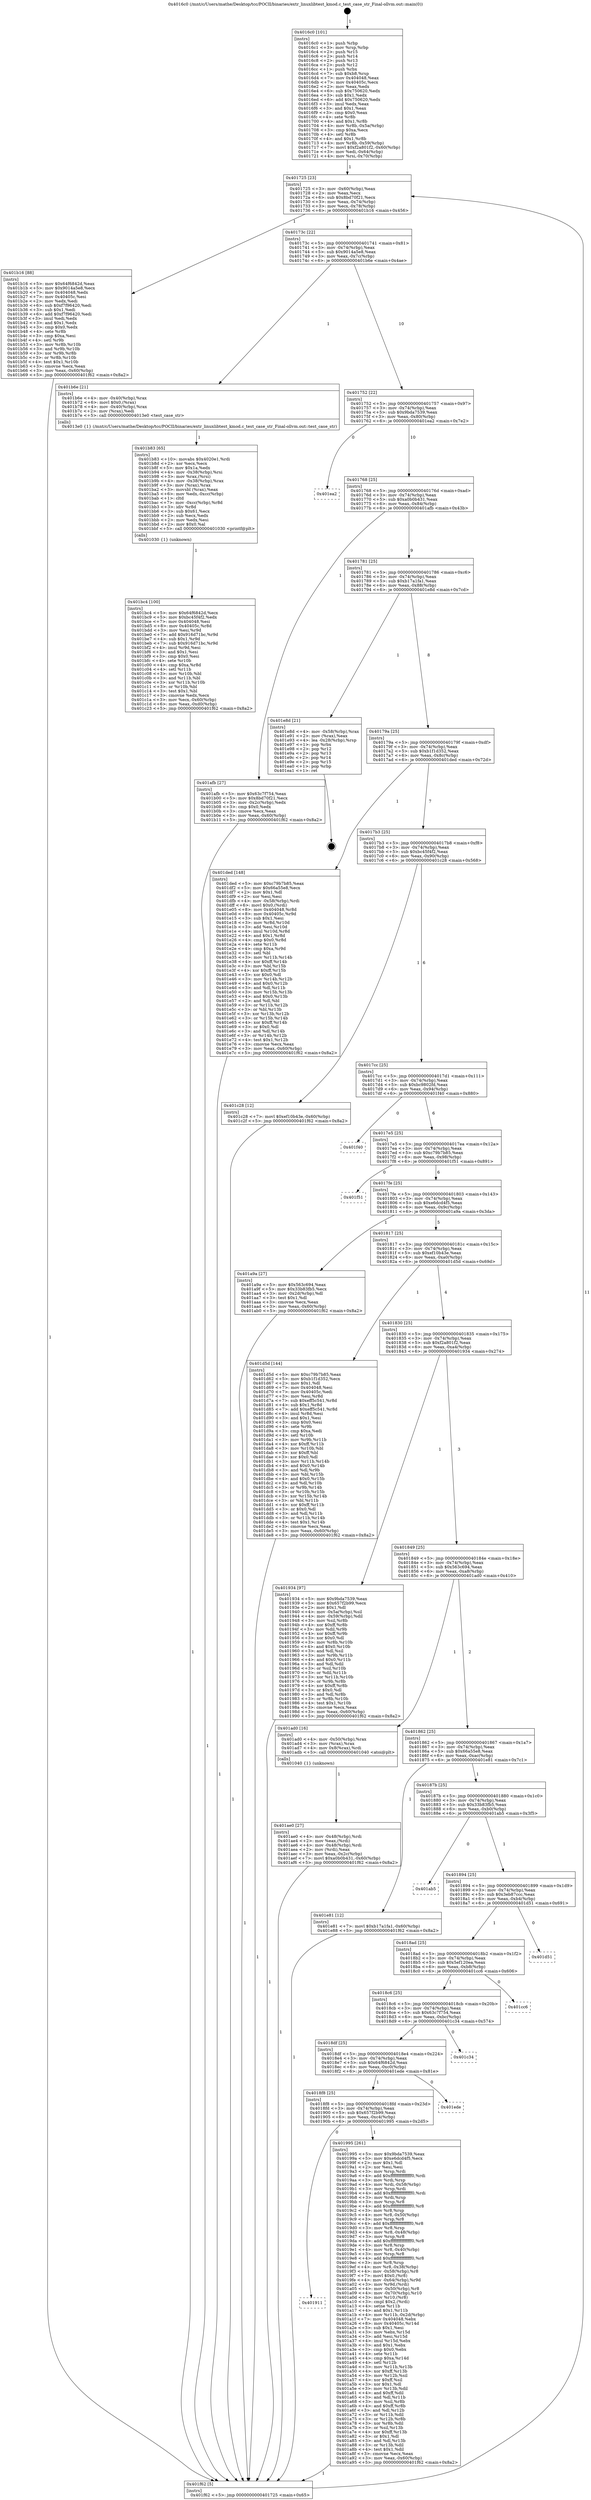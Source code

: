 digraph "0x4016c0" {
  label = "0x4016c0 (/mnt/c/Users/mathe/Desktop/tcc/POCII/binaries/extr_linuxlibtest_kmod.c_test_case_str_Final-ollvm.out::main(0))"
  labelloc = "t"
  node[shape=record]

  Entry [label="",width=0.3,height=0.3,shape=circle,fillcolor=black,style=filled]
  "0x401725" [label="{
     0x401725 [23]\l
     | [instrs]\l
     &nbsp;&nbsp;0x401725 \<+3\>: mov -0x60(%rbp),%eax\l
     &nbsp;&nbsp;0x401728 \<+2\>: mov %eax,%ecx\l
     &nbsp;&nbsp;0x40172a \<+6\>: sub $0x8bd70f21,%ecx\l
     &nbsp;&nbsp;0x401730 \<+3\>: mov %eax,-0x74(%rbp)\l
     &nbsp;&nbsp;0x401733 \<+3\>: mov %ecx,-0x78(%rbp)\l
     &nbsp;&nbsp;0x401736 \<+6\>: je 0000000000401b16 \<main+0x456\>\l
  }"]
  "0x401b16" [label="{
     0x401b16 [88]\l
     | [instrs]\l
     &nbsp;&nbsp;0x401b16 \<+5\>: mov $0x64f6842d,%eax\l
     &nbsp;&nbsp;0x401b1b \<+5\>: mov $0x9014a5e8,%ecx\l
     &nbsp;&nbsp;0x401b20 \<+7\>: mov 0x404048,%edx\l
     &nbsp;&nbsp;0x401b27 \<+7\>: mov 0x40405c,%esi\l
     &nbsp;&nbsp;0x401b2e \<+2\>: mov %edx,%edi\l
     &nbsp;&nbsp;0x401b30 \<+6\>: sub $0xf7f96420,%edi\l
     &nbsp;&nbsp;0x401b36 \<+3\>: sub $0x1,%edi\l
     &nbsp;&nbsp;0x401b39 \<+6\>: add $0xf7f96420,%edi\l
     &nbsp;&nbsp;0x401b3f \<+3\>: imul %edi,%edx\l
     &nbsp;&nbsp;0x401b42 \<+3\>: and $0x1,%edx\l
     &nbsp;&nbsp;0x401b45 \<+3\>: cmp $0x0,%edx\l
     &nbsp;&nbsp;0x401b48 \<+4\>: sete %r8b\l
     &nbsp;&nbsp;0x401b4c \<+3\>: cmp $0xa,%esi\l
     &nbsp;&nbsp;0x401b4f \<+4\>: setl %r9b\l
     &nbsp;&nbsp;0x401b53 \<+3\>: mov %r8b,%r10b\l
     &nbsp;&nbsp;0x401b56 \<+3\>: and %r9b,%r10b\l
     &nbsp;&nbsp;0x401b59 \<+3\>: xor %r9b,%r8b\l
     &nbsp;&nbsp;0x401b5c \<+3\>: or %r8b,%r10b\l
     &nbsp;&nbsp;0x401b5f \<+4\>: test $0x1,%r10b\l
     &nbsp;&nbsp;0x401b63 \<+3\>: cmovne %ecx,%eax\l
     &nbsp;&nbsp;0x401b66 \<+3\>: mov %eax,-0x60(%rbp)\l
     &nbsp;&nbsp;0x401b69 \<+5\>: jmp 0000000000401f62 \<main+0x8a2\>\l
  }"]
  "0x40173c" [label="{
     0x40173c [22]\l
     | [instrs]\l
     &nbsp;&nbsp;0x40173c \<+5\>: jmp 0000000000401741 \<main+0x81\>\l
     &nbsp;&nbsp;0x401741 \<+3\>: mov -0x74(%rbp),%eax\l
     &nbsp;&nbsp;0x401744 \<+5\>: sub $0x9014a5e8,%eax\l
     &nbsp;&nbsp;0x401749 \<+3\>: mov %eax,-0x7c(%rbp)\l
     &nbsp;&nbsp;0x40174c \<+6\>: je 0000000000401b6e \<main+0x4ae\>\l
  }"]
  Exit [label="",width=0.3,height=0.3,shape=circle,fillcolor=black,style=filled,peripheries=2]
  "0x401b6e" [label="{
     0x401b6e [21]\l
     | [instrs]\l
     &nbsp;&nbsp;0x401b6e \<+4\>: mov -0x40(%rbp),%rax\l
     &nbsp;&nbsp;0x401b72 \<+6\>: movl $0x0,(%rax)\l
     &nbsp;&nbsp;0x401b78 \<+4\>: mov -0x40(%rbp),%rax\l
     &nbsp;&nbsp;0x401b7c \<+2\>: mov (%rax),%edi\l
     &nbsp;&nbsp;0x401b7e \<+5\>: call 00000000004013e0 \<test_case_str\>\l
     | [calls]\l
     &nbsp;&nbsp;0x4013e0 \{1\} (/mnt/c/Users/mathe/Desktop/tcc/POCII/binaries/extr_linuxlibtest_kmod.c_test_case_str_Final-ollvm.out::test_case_str)\l
  }"]
  "0x401752" [label="{
     0x401752 [22]\l
     | [instrs]\l
     &nbsp;&nbsp;0x401752 \<+5\>: jmp 0000000000401757 \<main+0x97\>\l
     &nbsp;&nbsp;0x401757 \<+3\>: mov -0x74(%rbp),%eax\l
     &nbsp;&nbsp;0x40175a \<+5\>: sub $0x9bda7539,%eax\l
     &nbsp;&nbsp;0x40175f \<+3\>: mov %eax,-0x80(%rbp)\l
     &nbsp;&nbsp;0x401762 \<+6\>: je 0000000000401ea2 \<main+0x7e2\>\l
  }"]
  "0x401bc4" [label="{
     0x401bc4 [100]\l
     | [instrs]\l
     &nbsp;&nbsp;0x401bc4 \<+5\>: mov $0x64f6842d,%ecx\l
     &nbsp;&nbsp;0x401bc9 \<+5\>: mov $0xbc45f4f2,%edx\l
     &nbsp;&nbsp;0x401bce \<+7\>: mov 0x404048,%esi\l
     &nbsp;&nbsp;0x401bd5 \<+8\>: mov 0x40405c,%r8d\l
     &nbsp;&nbsp;0x401bdd \<+3\>: mov %esi,%r9d\l
     &nbsp;&nbsp;0x401be0 \<+7\>: add $0x916d71bc,%r9d\l
     &nbsp;&nbsp;0x401be7 \<+4\>: sub $0x1,%r9d\l
     &nbsp;&nbsp;0x401beb \<+7\>: sub $0x916d71bc,%r9d\l
     &nbsp;&nbsp;0x401bf2 \<+4\>: imul %r9d,%esi\l
     &nbsp;&nbsp;0x401bf6 \<+3\>: and $0x1,%esi\l
     &nbsp;&nbsp;0x401bf9 \<+3\>: cmp $0x0,%esi\l
     &nbsp;&nbsp;0x401bfc \<+4\>: sete %r10b\l
     &nbsp;&nbsp;0x401c00 \<+4\>: cmp $0xa,%r8d\l
     &nbsp;&nbsp;0x401c04 \<+4\>: setl %r11b\l
     &nbsp;&nbsp;0x401c08 \<+3\>: mov %r10b,%bl\l
     &nbsp;&nbsp;0x401c0b \<+3\>: and %r11b,%bl\l
     &nbsp;&nbsp;0x401c0e \<+3\>: xor %r11b,%r10b\l
     &nbsp;&nbsp;0x401c11 \<+3\>: or %r10b,%bl\l
     &nbsp;&nbsp;0x401c14 \<+3\>: test $0x1,%bl\l
     &nbsp;&nbsp;0x401c17 \<+3\>: cmovne %edx,%ecx\l
     &nbsp;&nbsp;0x401c1a \<+3\>: mov %ecx,-0x60(%rbp)\l
     &nbsp;&nbsp;0x401c1d \<+6\>: mov %eax,-0xd0(%rbp)\l
     &nbsp;&nbsp;0x401c23 \<+5\>: jmp 0000000000401f62 \<main+0x8a2\>\l
  }"]
  "0x401ea2" [label="{
     0x401ea2\l
  }", style=dashed]
  "0x401768" [label="{
     0x401768 [25]\l
     | [instrs]\l
     &nbsp;&nbsp;0x401768 \<+5\>: jmp 000000000040176d \<main+0xad\>\l
     &nbsp;&nbsp;0x40176d \<+3\>: mov -0x74(%rbp),%eax\l
     &nbsp;&nbsp;0x401770 \<+5\>: sub $0xa0b0b431,%eax\l
     &nbsp;&nbsp;0x401775 \<+6\>: mov %eax,-0x84(%rbp)\l
     &nbsp;&nbsp;0x40177b \<+6\>: je 0000000000401afb \<main+0x43b\>\l
  }"]
  "0x401b83" [label="{
     0x401b83 [65]\l
     | [instrs]\l
     &nbsp;&nbsp;0x401b83 \<+10\>: movabs $0x4020e1,%rdi\l
     &nbsp;&nbsp;0x401b8d \<+2\>: xor %ecx,%ecx\l
     &nbsp;&nbsp;0x401b8f \<+5\>: mov $0x1a,%edx\l
     &nbsp;&nbsp;0x401b94 \<+4\>: mov -0x38(%rbp),%rsi\l
     &nbsp;&nbsp;0x401b98 \<+3\>: mov %rax,(%rsi)\l
     &nbsp;&nbsp;0x401b9b \<+4\>: mov -0x38(%rbp),%rax\l
     &nbsp;&nbsp;0x401b9f \<+3\>: mov (%rax),%rax\l
     &nbsp;&nbsp;0x401ba2 \<+3\>: movsbl (%rax),%eax\l
     &nbsp;&nbsp;0x401ba5 \<+6\>: mov %edx,-0xcc(%rbp)\l
     &nbsp;&nbsp;0x401bab \<+1\>: cltd\l
     &nbsp;&nbsp;0x401bac \<+7\>: mov -0xcc(%rbp),%r8d\l
     &nbsp;&nbsp;0x401bb3 \<+3\>: idiv %r8d\l
     &nbsp;&nbsp;0x401bb6 \<+3\>: sub $0x61,%ecx\l
     &nbsp;&nbsp;0x401bb9 \<+2\>: sub %ecx,%edx\l
     &nbsp;&nbsp;0x401bbb \<+2\>: mov %edx,%esi\l
     &nbsp;&nbsp;0x401bbd \<+2\>: mov $0x0,%al\l
     &nbsp;&nbsp;0x401bbf \<+5\>: call 0000000000401030 \<printf@plt\>\l
     | [calls]\l
     &nbsp;&nbsp;0x401030 \{1\} (unknown)\l
  }"]
  "0x401afb" [label="{
     0x401afb [27]\l
     | [instrs]\l
     &nbsp;&nbsp;0x401afb \<+5\>: mov $0x63c7f754,%eax\l
     &nbsp;&nbsp;0x401b00 \<+5\>: mov $0x8bd70f21,%ecx\l
     &nbsp;&nbsp;0x401b05 \<+3\>: mov -0x2c(%rbp),%edx\l
     &nbsp;&nbsp;0x401b08 \<+3\>: cmp $0x0,%edx\l
     &nbsp;&nbsp;0x401b0b \<+3\>: cmove %ecx,%eax\l
     &nbsp;&nbsp;0x401b0e \<+3\>: mov %eax,-0x60(%rbp)\l
     &nbsp;&nbsp;0x401b11 \<+5\>: jmp 0000000000401f62 \<main+0x8a2\>\l
  }"]
  "0x401781" [label="{
     0x401781 [25]\l
     | [instrs]\l
     &nbsp;&nbsp;0x401781 \<+5\>: jmp 0000000000401786 \<main+0xc6\>\l
     &nbsp;&nbsp;0x401786 \<+3\>: mov -0x74(%rbp),%eax\l
     &nbsp;&nbsp;0x401789 \<+5\>: sub $0xb17a1fa1,%eax\l
     &nbsp;&nbsp;0x40178e \<+6\>: mov %eax,-0x88(%rbp)\l
     &nbsp;&nbsp;0x401794 \<+6\>: je 0000000000401e8d \<main+0x7cd\>\l
  }"]
  "0x401ae0" [label="{
     0x401ae0 [27]\l
     | [instrs]\l
     &nbsp;&nbsp;0x401ae0 \<+4\>: mov -0x48(%rbp),%rdi\l
     &nbsp;&nbsp;0x401ae4 \<+2\>: mov %eax,(%rdi)\l
     &nbsp;&nbsp;0x401ae6 \<+4\>: mov -0x48(%rbp),%rdi\l
     &nbsp;&nbsp;0x401aea \<+2\>: mov (%rdi),%eax\l
     &nbsp;&nbsp;0x401aec \<+3\>: mov %eax,-0x2c(%rbp)\l
     &nbsp;&nbsp;0x401aef \<+7\>: movl $0xa0b0b431,-0x60(%rbp)\l
     &nbsp;&nbsp;0x401af6 \<+5\>: jmp 0000000000401f62 \<main+0x8a2\>\l
  }"]
  "0x401e8d" [label="{
     0x401e8d [21]\l
     | [instrs]\l
     &nbsp;&nbsp;0x401e8d \<+4\>: mov -0x58(%rbp),%rax\l
     &nbsp;&nbsp;0x401e91 \<+2\>: mov (%rax),%eax\l
     &nbsp;&nbsp;0x401e93 \<+4\>: lea -0x28(%rbp),%rsp\l
     &nbsp;&nbsp;0x401e97 \<+1\>: pop %rbx\l
     &nbsp;&nbsp;0x401e98 \<+2\>: pop %r12\l
     &nbsp;&nbsp;0x401e9a \<+2\>: pop %r13\l
     &nbsp;&nbsp;0x401e9c \<+2\>: pop %r14\l
     &nbsp;&nbsp;0x401e9e \<+2\>: pop %r15\l
     &nbsp;&nbsp;0x401ea0 \<+1\>: pop %rbp\l
     &nbsp;&nbsp;0x401ea1 \<+1\>: ret\l
  }"]
  "0x40179a" [label="{
     0x40179a [25]\l
     | [instrs]\l
     &nbsp;&nbsp;0x40179a \<+5\>: jmp 000000000040179f \<main+0xdf\>\l
     &nbsp;&nbsp;0x40179f \<+3\>: mov -0x74(%rbp),%eax\l
     &nbsp;&nbsp;0x4017a2 \<+5\>: sub $0xb1f1d352,%eax\l
     &nbsp;&nbsp;0x4017a7 \<+6\>: mov %eax,-0x8c(%rbp)\l
     &nbsp;&nbsp;0x4017ad \<+6\>: je 0000000000401ded \<main+0x72d\>\l
  }"]
  "0x401911" [label="{
     0x401911\l
  }", style=dashed]
  "0x401ded" [label="{
     0x401ded [148]\l
     | [instrs]\l
     &nbsp;&nbsp;0x401ded \<+5\>: mov $0xc79b7b85,%eax\l
     &nbsp;&nbsp;0x401df2 \<+5\>: mov $0x66a55e8,%ecx\l
     &nbsp;&nbsp;0x401df7 \<+2\>: mov $0x1,%dl\l
     &nbsp;&nbsp;0x401df9 \<+2\>: xor %esi,%esi\l
     &nbsp;&nbsp;0x401dfb \<+4\>: mov -0x58(%rbp),%rdi\l
     &nbsp;&nbsp;0x401dff \<+6\>: movl $0x0,(%rdi)\l
     &nbsp;&nbsp;0x401e05 \<+8\>: mov 0x404048,%r8d\l
     &nbsp;&nbsp;0x401e0d \<+8\>: mov 0x40405c,%r9d\l
     &nbsp;&nbsp;0x401e15 \<+3\>: sub $0x1,%esi\l
     &nbsp;&nbsp;0x401e18 \<+3\>: mov %r8d,%r10d\l
     &nbsp;&nbsp;0x401e1b \<+3\>: add %esi,%r10d\l
     &nbsp;&nbsp;0x401e1e \<+4\>: imul %r10d,%r8d\l
     &nbsp;&nbsp;0x401e22 \<+4\>: and $0x1,%r8d\l
     &nbsp;&nbsp;0x401e26 \<+4\>: cmp $0x0,%r8d\l
     &nbsp;&nbsp;0x401e2a \<+4\>: sete %r11b\l
     &nbsp;&nbsp;0x401e2e \<+4\>: cmp $0xa,%r9d\l
     &nbsp;&nbsp;0x401e32 \<+3\>: setl %bl\l
     &nbsp;&nbsp;0x401e35 \<+3\>: mov %r11b,%r14b\l
     &nbsp;&nbsp;0x401e38 \<+4\>: xor $0xff,%r14b\l
     &nbsp;&nbsp;0x401e3c \<+3\>: mov %bl,%r15b\l
     &nbsp;&nbsp;0x401e3f \<+4\>: xor $0xff,%r15b\l
     &nbsp;&nbsp;0x401e43 \<+3\>: xor $0x0,%dl\l
     &nbsp;&nbsp;0x401e46 \<+3\>: mov %r14b,%r12b\l
     &nbsp;&nbsp;0x401e49 \<+4\>: and $0x0,%r12b\l
     &nbsp;&nbsp;0x401e4d \<+3\>: and %dl,%r11b\l
     &nbsp;&nbsp;0x401e50 \<+3\>: mov %r15b,%r13b\l
     &nbsp;&nbsp;0x401e53 \<+4\>: and $0x0,%r13b\l
     &nbsp;&nbsp;0x401e57 \<+2\>: and %dl,%bl\l
     &nbsp;&nbsp;0x401e59 \<+3\>: or %r11b,%r12b\l
     &nbsp;&nbsp;0x401e5c \<+3\>: or %bl,%r13b\l
     &nbsp;&nbsp;0x401e5f \<+3\>: xor %r13b,%r12b\l
     &nbsp;&nbsp;0x401e62 \<+3\>: or %r15b,%r14b\l
     &nbsp;&nbsp;0x401e65 \<+4\>: xor $0xff,%r14b\l
     &nbsp;&nbsp;0x401e69 \<+3\>: or $0x0,%dl\l
     &nbsp;&nbsp;0x401e6c \<+3\>: and %dl,%r14b\l
     &nbsp;&nbsp;0x401e6f \<+3\>: or %r14b,%r12b\l
     &nbsp;&nbsp;0x401e72 \<+4\>: test $0x1,%r12b\l
     &nbsp;&nbsp;0x401e76 \<+3\>: cmovne %ecx,%eax\l
     &nbsp;&nbsp;0x401e79 \<+3\>: mov %eax,-0x60(%rbp)\l
     &nbsp;&nbsp;0x401e7c \<+5\>: jmp 0000000000401f62 \<main+0x8a2\>\l
  }"]
  "0x4017b3" [label="{
     0x4017b3 [25]\l
     | [instrs]\l
     &nbsp;&nbsp;0x4017b3 \<+5\>: jmp 00000000004017b8 \<main+0xf8\>\l
     &nbsp;&nbsp;0x4017b8 \<+3\>: mov -0x74(%rbp),%eax\l
     &nbsp;&nbsp;0x4017bb \<+5\>: sub $0xbc45f4f2,%eax\l
     &nbsp;&nbsp;0x4017c0 \<+6\>: mov %eax,-0x90(%rbp)\l
     &nbsp;&nbsp;0x4017c6 \<+6\>: je 0000000000401c28 \<main+0x568\>\l
  }"]
  "0x401995" [label="{
     0x401995 [261]\l
     | [instrs]\l
     &nbsp;&nbsp;0x401995 \<+5\>: mov $0x9bda7539,%eax\l
     &nbsp;&nbsp;0x40199a \<+5\>: mov $0xe6dcd4f5,%ecx\l
     &nbsp;&nbsp;0x40199f \<+2\>: mov $0x1,%dl\l
     &nbsp;&nbsp;0x4019a1 \<+2\>: xor %esi,%esi\l
     &nbsp;&nbsp;0x4019a3 \<+3\>: mov %rsp,%rdi\l
     &nbsp;&nbsp;0x4019a6 \<+4\>: add $0xfffffffffffffff0,%rdi\l
     &nbsp;&nbsp;0x4019aa \<+3\>: mov %rdi,%rsp\l
     &nbsp;&nbsp;0x4019ad \<+4\>: mov %rdi,-0x58(%rbp)\l
     &nbsp;&nbsp;0x4019b1 \<+3\>: mov %rsp,%rdi\l
     &nbsp;&nbsp;0x4019b4 \<+4\>: add $0xfffffffffffffff0,%rdi\l
     &nbsp;&nbsp;0x4019b8 \<+3\>: mov %rdi,%rsp\l
     &nbsp;&nbsp;0x4019bb \<+3\>: mov %rsp,%r8\l
     &nbsp;&nbsp;0x4019be \<+4\>: add $0xfffffffffffffff0,%r8\l
     &nbsp;&nbsp;0x4019c2 \<+3\>: mov %r8,%rsp\l
     &nbsp;&nbsp;0x4019c5 \<+4\>: mov %r8,-0x50(%rbp)\l
     &nbsp;&nbsp;0x4019c9 \<+3\>: mov %rsp,%r8\l
     &nbsp;&nbsp;0x4019cc \<+4\>: add $0xfffffffffffffff0,%r8\l
     &nbsp;&nbsp;0x4019d0 \<+3\>: mov %r8,%rsp\l
     &nbsp;&nbsp;0x4019d3 \<+4\>: mov %r8,-0x48(%rbp)\l
     &nbsp;&nbsp;0x4019d7 \<+3\>: mov %rsp,%r8\l
     &nbsp;&nbsp;0x4019da \<+4\>: add $0xfffffffffffffff0,%r8\l
     &nbsp;&nbsp;0x4019de \<+3\>: mov %r8,%rsp\l
     &nbsp;&nbsp;0x4019e1 \<+4\>: mov %r8,-0x40(%rbp)\l
     &nbsp;&nbsp;0x4019e5 \<+3\>: mov %rsp,%r8\l
     &nbsp;&nbsp;0x4019e8 \<+4\>: add $0xfffffffffffffff0,%r8\l
     &nbsp;&nbsp;0x4019ec \<+3\>: mov %r8,%rsp\l
     &nbsp;&nbsp;0x4019ef \<+4\>: mov %r8,-0x38(%rbp)\l
     &nbsp;&nbsp;0x4019f3 \<+4\>: mov -0x58(%rbp),%r8\l
     &nbsp;&nbsp;0x4019f7 \<+7\>: movl $0x0,(%r8)\l
     &nbsp;&nbsp;0x4019fe \<+4\>: mov -0x64(%rbp),%r9d\l
     &nbsp;&nbsp;0x401a02 \<+3\>: mov %r9d,(%rdi)\l
     &nbsp;&nbsp;0x401a05 \<+4\>: mov -0x50(%rbp),%r8\l
     &nbsp;&nbsp;0x401a09 \<+4\>: mov -0x70(%rbp),%r10\l
     &nbsp;&nbsp;0x401a0d \<+3\>: mov %r10,(%r8)\l
     &nbsp;&nbsp;0x401a10 \<+3\>: cmpl $0x2,(%rdi)\l
     &nbsp;&nbsp;0x401a13 \<+4\>: setne %r11b\l
     &nbsp;&nbsp;0x401a17 \<+4\>: and $0x1,%r11b\l
     &nbsp;&nbsp;0x401a1b \<+4\>: mov %r11b,-0x2d(%rbp)\l
     &nbsp;&nbsp;0x401a1f \<+7\>: mov 0x404048,%ebx\l
     &nbsp;&nbsp;0x401a26 \<+8\>: mov 0x40405c,%r14d\l
     &nbsp;&nbsp;0x401a2e \<+3\>: sub $0x1,%esi\l
     &nbsp;&nbsp;0x401a31 \<+3\>: mov %ebx,%r15d\l
     &nbsp;&nbsp;0x401a34 \<+3\>: add %esi,%r15d\l
     &nbsp;&nbsp;0x401a37 \<+4\>: imul %r15d,%ebx\l
     &nbsp;&nbsp;0x401a3b \<+3\>: and $0x1,%ebx\l
     &nbsp;&nbsp;0x401a3e \<+3\>: cmp $0x0,%ebx\l
     &nbsp;&nbsp;0x401a41 \<+4\>: sete %r11b\l
     &nbsp;&nbsp;0x401a45 \<+4\>: cmp $0xa,%r14d\l
     &nbsp;&nbsp;0x401a49 \<+4\>: setl %r12b\l
     &nbsp;&nbsp;0x401a4d \<+3\>: mov %r11b,%r13b\l
     &nbsp;&nbsp;0x401a50 \<+4\>: xor $0xff,%r13b\l
     &nbsp;&nbsp;0x401a54 \<+3\>: mov %r12b,%sil\l
     &nbsp;&nbsp;0x401a57 \<+4\>: xor $0xff,%sil\l
     &nbsp;&nbsp;0x401a5b \<+3\>: xor $0x1,%dl\l
     &nbsp;&nbsp;0x401a5e \<+3\>: mov %r13b,%dil\l
     &nbsp;&nbsp;0x401a61 \<+4\>: and $0xff,%dil\l
     &nbsp;&nbsp;0x401a65 \<+3\>: and %dl,%r11b\l
     &nbsp;&nbsp;0x401a68 \<+3\>: mov %sil,%r8b\l
     &nbsp;&nbsp;0x401a6b \<+4\>: and $0xff,%r8b\l
     &nbsp;&nbsp;0x401a6f \<+3\>: and %dl,%r12b\l
     &nbsp;&nbsp;0x401a72 \<+3\>: or %r11b,%dil\l
     &nbsp;&nbsp;0x401a75 \<+3\>: or %r12b,%r8b\l
     &nbsp;&nbsp;0x401a78 \<+3\>: xor %r8b,%dil\l
     &nbsp;&nbsp;0x401a7b \<+3\>: or %sil,%r13b\l
     &nbsp;&nbsp;0x401a7e \<+4\>: xor $0xff,%r13b\l
     &nbsp;&nbsp;0x401a82 \<+3\>: or $0x1,%dl\l
     &nbsp;&nbsp;0x401a85 \<+3\>: and %dl,%r13b\l
     &nbsp;&nbsp;0x401a88 \<+3\>: or %r13b,%dil\l
     &nbsp;&nbsp;0x401a8b \<+4\>: test $0x1,%dil\l
     &nbsp;&nbsp;0x401a8f \<+3\>: cmovne %ecx,%eax\l
     &nbsp;&nbsp;0x401a92 \<+3\>: mov %eax,-0x60(%rbp)\l
     &nbsp;&nbsp;0x401a95 \<+5\>: jmp 0000000000401f62 \<main+0x8a2\>\l
  }"]
  "0x401c28" [label="{
     0x401c28 [12]\l
     | [instrs]\l
     &nbsp;&nbsp;0x401c28 \<+7\>: movl $0xef10b43e,-0x60(%rbp)\l
     &nbsp;&nbsp;0x401c2f \<+5\>: jmp 0000000000401f62 \<main+0x8a2\>\l
  }"]
  "0x4017cc" [label="{
     0x4017cc [25]\l
     | [instrs]\l
     &nbsp;&nbsp;0x4017cc \<+5\>: jmp 00000000004017d1 \<main+0x111\>\l
     &nbsp;&nbsp;0x4017d1 \<+3\>: mov -0x74(%rbp),%eax\l
     &nbsp;&nbsp;0x4017d4 \<+5\>: sub $0xbc9802fd,%eax\l
     &nbsp;&nbsp;0x4017d9 \<+6\>: mov %eax,-0x94(%rbp)\l
     &nbsp;&nbsp;0x4017df \<+6\>: je 0000000000401f40 \<main+0x880\>\l
  }"]
  "0x4018f8" [label="{
     0x4018f8 [25]\l
     | [instrs]\l
     &nbsp;&nbsp;0x4018f8 \<+5\>: jmp 00000000004018fd \<main+0x23d\>\l
     &nbsp;&nbsp;0x4018fd \<+3\>: mov -0x74(%rbp),%eax\l
     &nbsp;&nbsp;0x401900 \<+5\>: sub $0x657f2b99,%eax\l
     &nbsp;&nbsp;0x401905 \<+6\>: mov %eax,-0xc4(%rbp)\l
     &nbsp;&nbsp;0x40190b \<+6\>: je 0000000000401995 \<main+0x2d5\>\l
  }"]
  "0x401f40" [label="{
     0x401f40\l
  }", style=dashed]
  "0x4017e5" [label="{
     0x4017e5 [25]\l
     | [instrs]\l
     &nbsp;&nbsp;0x4017e5 \<+5\>: jmp 00000000004017ea \<main+0x12a\>\l
     &nbsp;&nbsp;0x4017ea \<+3\>: mov -0x74(%rbp),%eax\l
     &nbsp;&nbsp;0x4017ed \<+5\>: sub $0xc79b7b85,%eax\l
     &nbsp;&nbsp;0x4017f2 \<+6\>: mov %eax,-0x98(%rbp)\l
     &nbsp;&nbsp;0x4017f8 \<+6\>: je 0000000000401f51 \<main+0x891\>\l
  }"]
  "0x401ede" [label="{
     0x401ede\l
  }", style=dashed]
  "0x401f51" [label="{
     0x401f51\l
  }", style=dashed]
  "0x4017fe" [label="{
     0x4017fe [25]\l
     | [instrs]\l
     &nbsp;&nbsp;0x4017fe \<+5\>: jmp 0000000000401803 \<main+0x143\>\l
     &nbsp;&nbsp;0x401803 \<+3\>: mov -0x74(%rbp),%eax\l
     &nbsp;&nbsp;0x401806 \<+5\>: sub $0xe6dcd4f5,%eax\l
     &nbsp;&nbsp;0x40180b \<+6\>: mov %eax,-0x9c(%rbp)\l
     &nbsp;&nbsp;0x401811 \<+6\>: je 0000000000401a9a \<main+0x3da\>\l
  }"]
  "0x4018df" [label="{
     0x4018df [25]\l
     | [instrs]\l
     &nbsp;&nbsp;0x4018df \<+5\>: jmp 00000000004018e4 \<main+0x224\>\l
     &nbsp;&nbsp;0x4018e4 \<+3\>: mov -0x74(%rbp),%eax\l
     &nbsp;&nbsp;0x4018e7 \<+5\>: sub $0x64f6842d,%eax\l
     &nbsp;&nbsp;0x4018ec \<+6\>: mov %eax,-0xc0(%rbp)\l
     &nbsp;&nbsp;0x4018f2 \<+6\>: je 0000000000401ede \<main+0x81e\>\l
  }"]
  "0x401a9a" [label="{
     0x401a9a [27]\l
     | [instrs]\l
     &nbsp;&nbsp;0x401a9a \<+5\>: mov $0x563c694,%eax\l
     &nbsp;&nbsp;0x401a9f \<+5\>: mov $0x33b83fb5,%ecx\l
     &nbsp;&nbsp;0x401aa4 \<+3\>: mov -0x2d(%rbp),%dl\l
     &nbsp;&nbsp;0x401aa7 \<+3\>: test $0x1,%dl\l
     &nbsp;&nbsp;0x401aaa \<+3\>: cmovne %ecx,%eax\l
     &nbsp;&nbsp;0x401aad \<+3\>: mov %eax,-0x60(%rbp)\l
     &nbsp;&nbsp;0x401ab0 \<+5\>: jmp 0000000000401f62 \<main+0x8a2\>\l
  }"]
  "0x401817" [label="{
     0x401817 [25]\l
     | [instrs]\l
     &nbsp;&nbsp;0x401817 \<+5\>: jmp 000000000040181c \<main+0x15c\>\l
     &nbsp;&nbsp;0x40181c \<+3\>: mov -0x74(%rbp),%eax\l
     &nbsp;&nbsp;0x40181f \<+5\>: sub $0xef10b43e,%eax\l
     &nbsp;&nbsp;0x401824 \<+6\>: mov %eax,-0xa0(%rbp)\l
     &nbsp;&nbsp;0x40182a \<+6\>: je 0000000000401d5d \<main+0x69d\>\l
  }"]
  "0x401c34" [label="{
     0x401c34\l
  }", style=dashed]
  "0x401d5d" [label="{
     0x401d5d [144]\l
     | [instrs]\l
     &nbsp;&nbsp;0x401d5d \<+5\>: mov $0xc79b7b85,%eax\l
     &nbsp;&nbsp;0x401d62 \<+5\>: mov $0xb1f1d352,%ecx\l
     &nbsp;&nbsp;0x401d67 \<+2\>: mov $0x1,%dl\l
     &nbsp;&nbsp;0x401d69 \<+7\>: mov 0x404048,%esi\l
     &nbsp;&nbsp;0x401d70 \<+7\>: mov 0x40405c,%edi\l
     &nbsp;&nbsp;0x401d77 \<+3\>: mov %esi,%r8d\l
     &nbsp;&nbsp;0x401d7a \<+7\>: sub $0xeff5c541,%r8d\l
     &nbsp;&nbsp;0x401d81 \<+4\>: sub $0x1,%r8d\l
     &nbsp;&nbsp;0x401d85 \<+7\>: add $0xeff5c541,%r8d\l
     &nbsp;&nbsp;0x401d8c \<+4\>: imul %r8d,%esi\l
     &nbsp;&nbsp;0x401d90 \<+3\>: and $0x1,%esi\l
     &nbsp;&nbsp;0x401d93 \<+3\>: cmp $0x0,%esi\l
     &nbsp;&nbsp;0x401d96 \<+4\>: sete %r9b\l
     &nbsp;&nbsp;0x401d9a \<+3\>: cmp $0xa,%edi\l
     &nbsp;&nbsp;0x401d9d \<+4\>: setl %r10b\l
     &nbsp;&nbsp;0x401da1 \<+3\>: mov %r9b,%r11b\l
     &nbsp;&nbsp;0x401da4 \<+4\>: xor $0xff,%r11b\l
     &nbsp;&nbsp;0x401da8 \<+3\>: mov %r10b,%bl\l
     &nbsp;&nbsp;0x401dab \<+3\>: xor $0xff,%bl\l
     &nbsp;&nbsp;0x401dae \<+3\>: xor $0x0,%dl\l
     &nbsp;&nbsp;0x401db1 \<+3\>: mov %r11b,%r14b\l
     &nbsp;&nbsp;0x401db4 \<+4\>: and $0x0,%r14b\l
     &nbsp;&nbsp;0x401db8 \<+3\>: and %dl,%r9b\l
     &nbsp;&nbsp;0x401dbb \<+3\>: mov %bl,%r15b\l
     &nbsp;&nbsp;0x401dbe \<+4\>: and $0x0,%r15b\l
     &nbsp;&nbsp;0x401dc2 \<+3\>: and %dl,%r10b\l
     &nbsp;&nbsp;0x401dc5 \<+3\>: or %r9b,%r14b\l
     &nbsp;&nbsp;0x401dc8 \<+3\>: or %r10b,%r15b\l
     &nbsp;&nbsp;0x401dcb \<+3\>: xor %r15b,%r14b\l
     &nbsp;&nbsp;0x401dce \<+3\>: or %bl,%r11b\l
     &nbsp;&nbsp;0x401dd1 \<+4\>: xor $0xff,%r11b\l
     &nbsp;&nbsp;0x401dd5 \<+3\>: or $0x0,%dl\l
     &nbsp;&nbsp;0x401dd8 \<+3\>: and %dl,%r11b\l
     &nbsp;&nbsp;0x401ddb \<+3\>: or %r11b,%r14b\l
     &nbsp;&nbsp;0x401dde \<+4\>: test $0x1,%r14b\l
     &nbsp;&nbsp;0x401de2 \<+3\>: cmovne %ecx,%eax\l
     &nbsp;&nbsp;0x401de5 \<+3\>: mov %eax,-0x60(%rbp)\l
     &nbsp;&nbsp;0x401de8 \<+5\>: jmp 0000000000401f62 \<main+0x8a2\>\l
  }"]
  "0x401830" [label="{
     0x401830 [25]\l
     | [instrs]\l
     &nbsp;&nbsp;0x401830 \<+5\>: jmp 0000000000401835 \<main+0x175\>\l
     &nbsp;&nbsp;0x401835 \<+3\>: mov -0x74(%rbp),%eax\l
     &nbsp;&nbsp;0x401838 \<+5\>: sub $0xf2a801f2,%eax\l
     &nbsp;&nbsp;0x40183d \<+6\>: mov %eax,-0xa4(%rbp)\l
     &nbsp;&nbsp;0x401843 \<+6\>: je 0000000000401934 \<main+0x274\>\l
  }"]
  "0x4018c6" [label="{
     0x4018c6 [25]\l
     | [instrs]\l
     &nbsp;&nbsp;0x4018c6 \<+5\>: jmp 00000000004018cb \<main+0x20b\>\l
     &nbsp;&nbsp;0x4018cb \<+3\>: mov -0x74(%rbp),%eax\l
     &nbsp;&nbsp;0x4018ce \<+5\>: sub $0x63c7f754,%eax\l
     &nbsp;&nbsp;0x4018d3 \<+6\>: mov %eax,-0xbc(%rbp)\l
     &nbsp;&nbsp;0x4018d9 \<+6\>: je 0000000000401c34 \<main+0x574\>\l
  }"]
  "0x401934" [label="{
     0x401934 [97]\l
     | [instrs]\l
     &nbsp;&nbsp;0x401934 \<+5\>: mov $0x9bda7539,%eax\l
     &nbsp;&nbsp;0x401939 \<+5\>: mov $0x657f2b99,%ecx\l
     &nbsp;&nbsp;0x40193e \<+2\>: mov $0x1,%dl\l
     &nbsp;&nbsp;0x401940 \<+4\>: mov -0x5a(%rbp),%sil\l
     &nbsp;&nbsp;0x401944 \<+4\>: mov -0x59(%rbp),%dil\l
     &nbsp;&nbsp;0x401948 \<+3\>: mov %sil,%r8b\l
     &nbsp;&nbsp;0x40194b \<+4\>: xor $0xff,%r8b\l
     &nbsp;&nbsp;0x40194f \<+3\>: mov %dil,%r9b\l
     &nbsp;&nbsp;0x401952 \<+4\>: xor $0xff,%r9b\l
     &nbsp;&nbsp;0x401956 \<+3\>: xor $0x0,%dl\l
     &nbsp;&nbsp;0x401959 \<+3\>: mov %r8b,%r10b\l
     &nbsp;&nbsp;0x40195c \<+4\>: and $0x0,%r10b\l
     &nbsp;&nbsp;0x401960 \<+3\>: and %dl,%sil\l
     &nbsp;&nbsp;0x401963 \<+3\>: mov %r9b,%r11b\l
     &nbsp;&nbsp;0x401966 \<+4\>: and $0x0,%r11b\l
     &nbsp;&nbsp;0x40196a \<+3\>: and %dl,%dil\l
     &nbsp;&nbsp;0x40196d \<+3\>: or %sil,%r10b\l
     &nbsp;&nbsp;0x401970 \<+3\>: or %dil,%r11b\l
     &nbsp;&nbsp;0x401973 \<+3\>: xor %r11b,%r10b\l
     &nbsp;&nbsp;0x401976 \<+3\>: or %r9b,%r8b\l
     &nbsp;&nbsp;0x401979 \<+4\>: xor $0xff,%r8b\l
     &nbsp;&nbsp;0x40197d \<+3\>: or $0x0,%dl\l
     &nbsp;&nbsp;0x401980 \<+3\>: and %dl,%r8b\l
     &nbsp;&nbsp;0x401983 \<+3\>: or %r8b,%r10b\l
     &nbsp;&nbsp;0x401986 \<+4\>: test $0x1,%r10b\l
     &nbsp;&nbsp;0x40198a \<+3\>: cmovne %ecx,%eax\l
     &nbsp;&nbsp;0x40198d \<+3\>: mov %eax,-0x60(%rbp)\l
     &nbsp;&nbsp;0x401990 \<+5\>: jmp 0000000000401f62 \<main+0x8a2\>\l
  }"]
  "0x401849" [label="{
     0x401849 [25]\l
     | [instrs]\l
     &nbsp;&nbsp;0x401849 \<+5\>: jmp 000000000040184e \<main+0x18e\>\l
     &nbsp;&nbsp;0x40184e \<+3\>: mov -0x74(%rbp),%eax\l
     &nbsp;&nbsp;0x401851 \<+5\>: sub $0x563c694,%eax\l
     &nbsp;&nbsp;0x401856 \<+6\>: mov %eax,-0xa8(%rbp)\l
     &nbsp;&nbsp;0x40185c \<+6\>: je 0000000000401ad0 \<main+0x410\>\l
  }"]
  "0x401f62" [label="{
     0x401f62 [5]\l
     | [instrs]\l
     &nbsp;&nbsp;0x401f62 \<+5\>: jmp 0000000000401725 \<main+0x65\>\l
  }"]
  "0x4016c0" [label="{
     0x4016c0 [101]\l
     | [instrs]\l
     &nbsp;&nbsp;0x4016c0 \<+1\>: push %rbp\l
     &nbsp;&nbsp;0x4016c1 \<+3\>: mov %rsp,%rbp\l
     &nbsp;&nbsp;0x4016c4 \<+2\>: push %r15\l
     &nbsp;&nbsp;0x4016c6 \<+2\>: push %r14\l
     &nbsp;&nbsp;0x4016c8 \<+2\>: push %r13\l
     &nbsp;&nbsp;0x4016ca \<+2\>: push %r12\l
     &nbsp;&nbsp;0x4016cc \<+1\>: push %rbx\l
     &nbsp;&nbsp;0x4016cd \<+7\>: sub $0xb8,%rsp\l
     &nbsp;&nbsp;0x4016d4 \<+7\>: mov 0x404048,%eax\l
     &nbsp;&nbsp;0x4016db \<+7\>: mov 0x40405c,%ecx\l
     &nbsp;&nbsp;0x4016e2 \<+2\>: mov %eax,%edx\l
     &nbsp;&nbsp;0x4016e4 \<+6\>: sub $0x750620,%edx\l
     &nbsp;&nbsp;0x4016ea \<+3\>: sub $0x1,%edx\l
     &nbsp;&nbsp;0x4016ed \<+6\>: add $0x750620,%edx\l
     &nbsp;&nbsp;0x4016f3 \<+3\>: imul %edx,%eax\l
     &nbsp;&nbsp;0x4016f6 \<+3\>: and $0x1,%eax\l
     &nbsp;&nbsp;0x4016f9 \<+3\>: cmp $0x0,%eax\l
     &nbsp;&nbsp;0x4016fc \<+4\>: sete %r8b\l
     &nbsp;&nbsp;0x401700 \<+4\>: and $0x1,%r8b\l
     &nbsp;&nbsp;0x401704 \<+4\>: mov %r8b,-0x5a(%rbp)\l
     &nbsp;&nbsp;0x401708 \<+3\>: cmp $0xa,%ecx\l
     &nbsp;&nbsp;0x40170b \<+4\>: setl %r8b\l
     &nbsp;&nbsp;0x40170f \<+4\>: and $0x1,%r8b\l
     &nbsp;&nbsp;0x401713 \<+4\>: mov %r8b,-0x59(%rbp)\l
     &nbsp;&nbsp;0x401717 \<+7\>: movl $0xf2a801f2,-0x60(%rbp)\l
     &nbsp;&nbsp;0x40171e \<+3\>: mov %edi,-0x64(%rbp)\l
     &nbsp;&nbsp;0x401721 \<+4\>: mov %rsi,-0x70(%rbp)\l
  }"]
  "0x401cc6" [label="{
     0x401cc6\l
  }", style=dashed]
  "0x401ad0" [label="{
     0x401ad0 [16]\l
     | [instrs]\l
     &nbsp;&nbsp;0x401ad0 \<+4\>: mov -0x50(%rbp),%rax\l
     &nbsp;&nbsp;0x401ad4 \<+3\>: mov (%rax),%rax\l
     &nbsp;&nbsp;0x401ad7 \<+4\>: mov 0x8(%rax),%rdi\l
     &nbsp;&nbsp;0x401adb \<+5\>: call 0000000000401040 \<atoi@plt\>\l
     | [calls]\l
     &nbsp;&nbsp;0x401040 \{1\} (unknown)\l
  }"]
  "0x401862" [label="{
     0x401862 [25]\l
     | [instrs]\l
     &nbsp;&nbsp;0x401862 \<+5\>: jmp 0000000000401867 \<main+0x1a7\>\l
     &nbsp;&nbsp;0x401867 \<+3\>: mov -0x74(%rbp),%eax\l
     &nbsp;&nbsp;0x40186a \<+5\>: sub $0x66a55e8,%eax\l
     &nbsp;&nbsp;0x40186f \<+6\>: mov %eax,-0xac(%rbp)\l
     &nbsp;&nbsp;0x401875 \<+6\>: je 0000000000401e81 \<main+0x7c1\>\l
  }"]
  "0x4018ad" [label="{
     0x4018ad [25]\l
     | [instrs]\l
     &nbsp;&nbsp;0x4018ad \<+5\>: jmp 00000000004018b2 \<main+0x1f2\>\l
     &nbsp;&nbsp;0x4018b2 \<+3\>: mov -0x74(%rbp),%eax\l
     &nbsp;&nbsp;0x4018b5 \<+5\>: sub $0x5ef120ea,%eax\l
     &nbsp;&nbsp;0x4018ba \<+6\>: mov %eax,-0xb8(%rbp)\l
     &nbsp;&nbsp;0x4018c0 \<+6\>: je 0000000000401cc6 \<main+0x606\>\l
  }"]
  "0x401e81" [label="{
     0x401e81 [12]\l
     | [instrs]\l
     &nbsp;&nbsp;0x401e81 \<+7\>: movl $0xb17a1fa1,-0x60(%rbp)\l
     &nbsp;&nbsp;0x401e88 \<+5\>: jmp 0000000000401f62 \<main+0x8a2\>\l
  }"]
  "0x40187b" [label="{
     0x40187b [25]\l
     | [instrs]\l
     &nbsp;&nbsp;0x40187b \<+5\>: jmp 0000000000401880 \<main+0x1c0\>\l
     &nbsp;&nbsp;0x401880 \<+3\>: mov -0x74(%rbp),%eax\l
     &nbsp;&nbsp;0x401883 \<+5\>: sub $0x33b83fb5,%eax\l
     &nbsp;&nbsp;0x401888 \<+6\>: mov %eax,-0xb0(%rbp)\l
     &nbsp;&nbsp;0x40188e \<+6\>: je 0000000000401ab5 \<main+0x3f5\>\l
  }"]
  "0x401d51" [label="{
     0x401d51\l
  }", style=dashed]
  "0x401ab5" [label="{
     0x401ab5\l
  }", style=dashed]
  "0x401894" [label="{
     0x401894 [25]\l
     | [instrs]\l
     &nbsp;&nbsp;0x401894 \<+5\>: jmp 0000000000401899 \<main+0x1d9\>\l
     &nbsp;&nbsp;0x401899 \<+3\>: mov -0x74(%rbp),%eax\l
     &nbsp;&nbsp;0x40189c \<+5\>: sub $0x3eb87ccc,%eax\l
     &nbsp;&nbsp;0x4018a1 \<+6\>: mov %eax,-0xb4(%rbp)\l
     &nbsp;&nbsp;0x4018a7 \<+6\>: je 0000000000401d51 \<main+0x691\>\l
  }"]
  Entry -> "0x4016c0" [label=" 1"]
  "0x401725" -> "0x401b16" [label=" 1"]
  "0x401725" -> "0x40173c" [label=" 11"]
  "0x401e8d" -> Exit [label=" 1"]
  "0x40173c" -> "0x401b6e" [label=" 1"]
  "0x40173c" -> "0x401752" [label=" 10"]
  "0x401e81" -> "0x401f62" [label=" 1"]
  "0x401752" -> "0x401ea2" [label=" 0"]
  "0x401752" -> "0x401768" [label=" 10"]
  "0x401ded" -> "0x401f62" [label=" 1"]
  "0x401768" -> "0x401afb" [label=" 1"]
  "0x401768" -> "0x401781" [label=" 9"]
  "0x401d5d" -> "0x401f62" [label=" 1"]
  "0x401781" -> "0x401e8d" [label=" 1"]
  "0x401781" -> "0x40179a" [label=" 8"]
  "0x401c28" -> "0x401f62" [label=" 1"]
  "0x40179a" -> "0x401ded" [label=" 1"]
  "0x40179a" -> "0x4017b3" [label=" 7"]
  "0x401b83" -> "0x401bc4" [label=" 1"]
  "0x4017b3" -> "0x401c28" [label=" 1"]
  "0x4017b3" -> "0x4017cc" [label=" 6"]
  "0x401b6e" -> "0x401b83" [label=" 1"]
  "0x4017cc" -> "0x401f40" [label=" 0"]
  "0x4017cc" -> "0x4017e5" [label=" 6"]
  "0x401afb" -> "0x401f62" [label=" 1"]
  "0x4017e5" -> "0x401f51" [label=" 0"]
  "0x4017e5" -> "0x4017fe" [label=" 6"]
  "0x401ae0" -> "0x401f62" [label=" 1"]
  "0x4017fe" -> "0x401a9a" [label=" 1"]
  "0x4017fe" -> "0x401817" [label=" 5"]
  "0x401a9a" -> "0x401f62" [label=" 1"]
  "0x401817" -> "0x401d5d" [label=" 1"]
  "0x401817" -> "0x401830" [label=" 4"]
  "0x401995" -> "0x401f62" [label=" 1"]
  "0x401830" -> "0x401934" [label=" 1"]
  "0x401830" -> "0x401849" [label=" 3"]
  "0x401934" -> "0x401f62" [label=" 1"]
  "0x4016c0" -> "0x401725" [label=" 1"]
  "0x401f62" -> "0x401725" [label=" 11"]
  "0x4018f8" -> "0x401911" [label=" 0"]
  "0x401849" -> "0x401ad0" [label=" 1"]
  "0x401849" -> "0x401862" [label=" 2"]
  "0x4018f8" -> "0x401995" [label=" 1"]
  "0x401862" -> "0x401e81" [label=" 1"]
  "0x401862" -> "0x40187b" [label=" 1"]
  "0x4018df" -> "0x4018f8" [label=" 1"]
  "0x40187b" -> "0x401ab5" [label=" 0"]
  "0x40187b" -> "0x401894" [label=" 1"]
  "0x4018df" -> "0x401ede" [label=" 0"]
  "0x401894" -> "0x401d51" [label=" 0"]
  "0x401894" -> "0x4018ad" [label=" 1"]
  "0x401b16" -> "0x401f62" [label=" 1"]
  "0x4018ad" -> "0x401cc6" [label=" 0"]
  "0x4018ad" -> "0x4018c6" [label=" 1"]
  "0x401bc4" -> "0x401f62" [label=" 1"]
  "0x4018c6" -> "0x401c34" [label=" 0"]
  "0x4018c6" -> "0x4018df" [label=" 1"]
  "0x401ad0" -> "0x401ae0" [label=" 1"]
}
